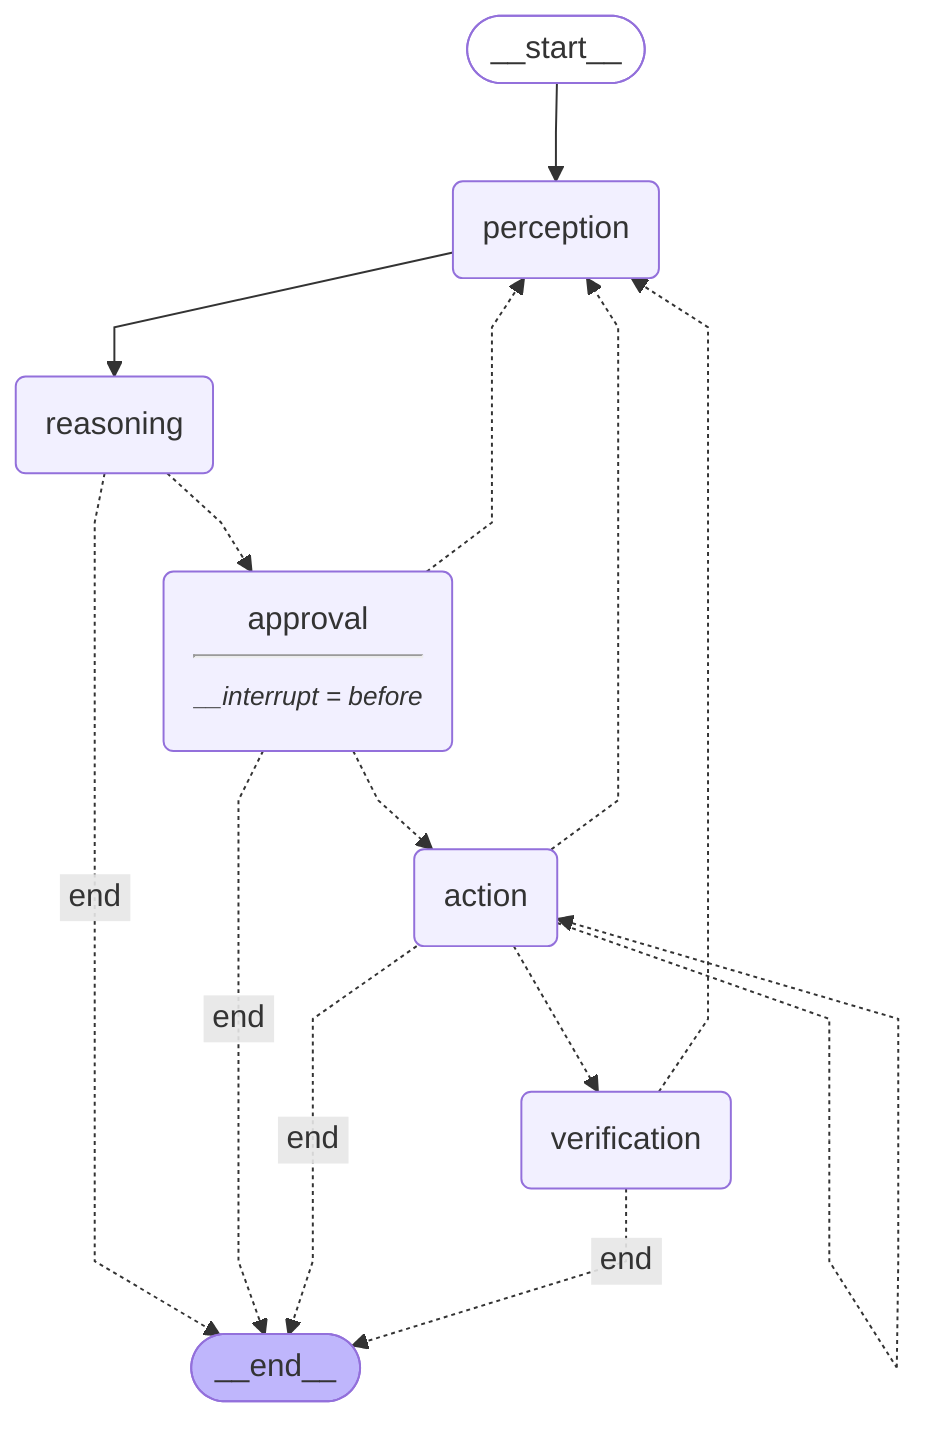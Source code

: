 %%{init: {'flowchart': {'curve': 'linear'}}}%%
graph TD;
	__start__([<p>__start__</p>]):::first
	perception(perception)
	reasoning(reasoning)
	approval(approval<hr/><small><em>__interrupt = before</em></small>)
	action(action)
	verification(verification)
	__end__([<p>__end__</p>]):::last
	__start__ --> perception;
	perception --> reasoning;
	reasoning -.-> approval;
	reasoning -. &nbsp;end&nbsp; .-> __end__;
	approval -.-> action;
	approval -.-> perception;
	approval -. &nbsp;end&nbsp; .-> __end__;
	action -.-> verification;
	action -.-> perception;
	action -. &nbsp;end&nbsp; .-> __end__;
	verification -.-> perception;
	verification -. &nbsp;end&nbsp; .-> __end__;
	action -.-> action;
	classDef default fill:#f2f0ff,line-height:1.2;
	classDef first fill-opacity:0;
	classDef last fill:#bfb6fc;